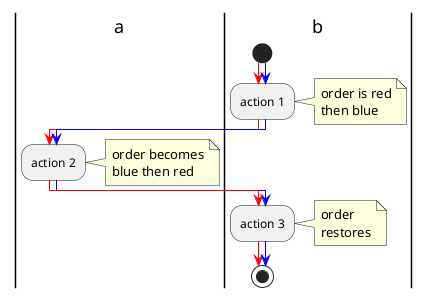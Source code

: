 {
  "sha1": "gelxw6yduxywmir1jbkd650eor184t0",
  "insertion": {
    "when": "2024-06-01T09:03:07.671Z",
    "user": "plantuml@gmail.com"
  }
}
@startuml
skinparam colorArrowSeparationSpace 5
|a|
|b|
 
start
-[#red;#blue]->
:action 1;
note right
    order is red
    then blue
end note
-[#red;#blue]->
|a|
:action 2;
note right
    order becomes
    blue then red
end note
|b|
-[#red;#blue]->
:action 3;
note right
    order
    restores
end note
-[#red;#blue]->
 
stop
@enduml
